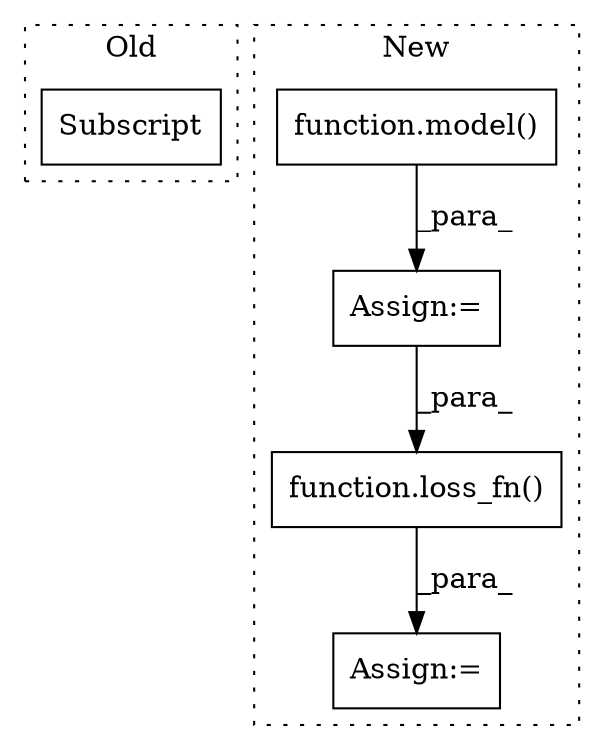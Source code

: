 digraph G {
subgraph cluster0 {
1 [label="Subscript" a="63" s="5446,0" l="26,0" shape="box"];
label = "Old";
style="dotted";
}
subgraph cluster1 {
2 [label="function.loss_fn()" a="75" s="2236,2301" l="8,1" shape="box"];
3 [label="Assign:=" a="68" s="2233" l="3" shape="box"];
4 [label="function.model()" a="75" s="1959,1979" l="6,151" shape="box"];
5 [label="Assign:=" a="68" s="1956" l="3" shape="box"];
label = "New";
style="dotted";
}
2 -> 3 [label="_para_"];
4 -> 5 [label="_para_"];
5 -> 2 [label="_para_"];
}